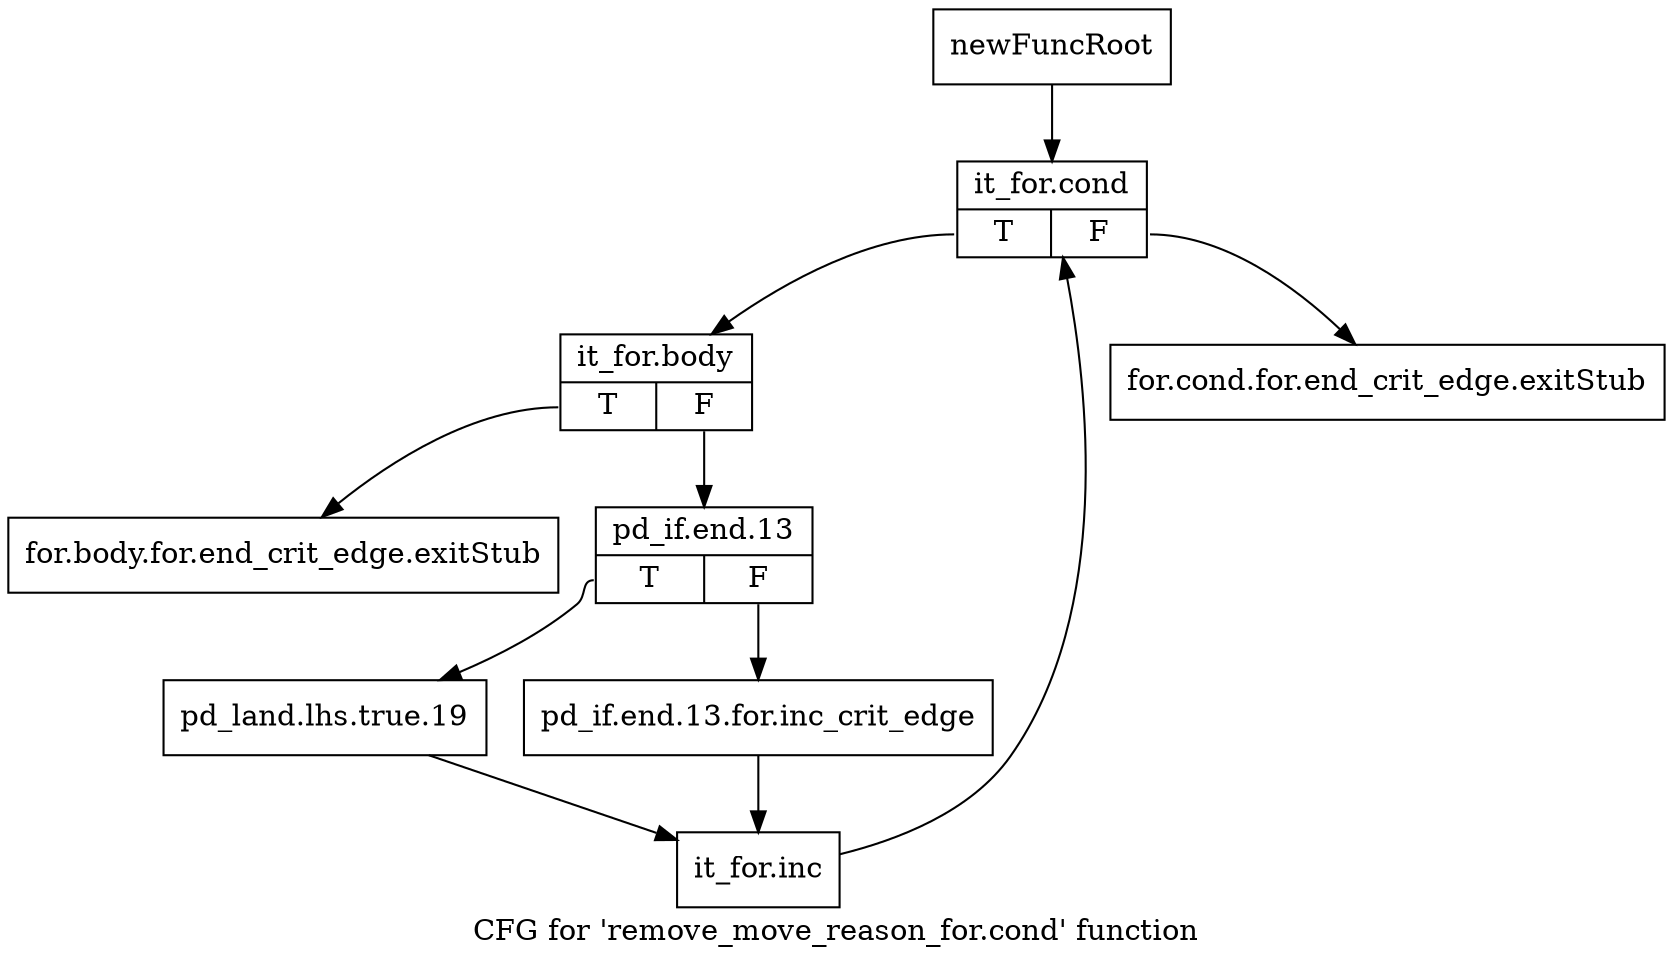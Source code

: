 digraph "CFG for 'remove_move_reason_for.cond' function" {
	label="CFG for 'remove_move_reason_for.cond' function";

	Node0x40a9480 [shape=record,label="{newFuncRoot}"];
	Node0x40a9480 -> Node0x40a9570;
	Node0x40a94d0 [shape=record,label="{for.cond.for.end_crit_edge.exitStub}"];
	Node0x40a9520 [shape=record,label="{for.body.for.end_crit_edge.exitStub}"];
	Node0x40a9570 [shape=record,label="{it_for.cond|{<s0>T|<s1>F}}"];
	Node0x40a9570:s0 -> Node0x40a95c0;
	Node0x40a9570:s1 -> Node0x40a94d0;
	Node0x40a95c0 [shape=record,label="{it_for.body|{<s0>T|<s1>F}}"];
	Node0x40a95c0:s0 -> Node0x40a9520;
	Node0x40a95c0:s1 -> Node0x40a9610;
	Node0x40a9610 [shape=record,label="{pd_if.end.13|{<s0>T|<s1>F}}"];
	Node0x40a9610:s0 -> Node0x40a96b0;
	Node0x40a9610:s1 -> Node0x40a9660;
	Node0x40a9660 [shape=record,label="{pd_if.end.13.for.inc_crit_edge}"];
	Node0x40a9660 -> Node0x40a9700;
	Node0x40a96b0 [shape=record,label="{pd_land.lhs.true.19}"];
	Node0x40a96b0 -> Node0x40a9700;
	Node0x40a9700 [shape=record,label="{it_for.inc}"];
	Node0x40a9700 -> Node0x40a9570;
}
